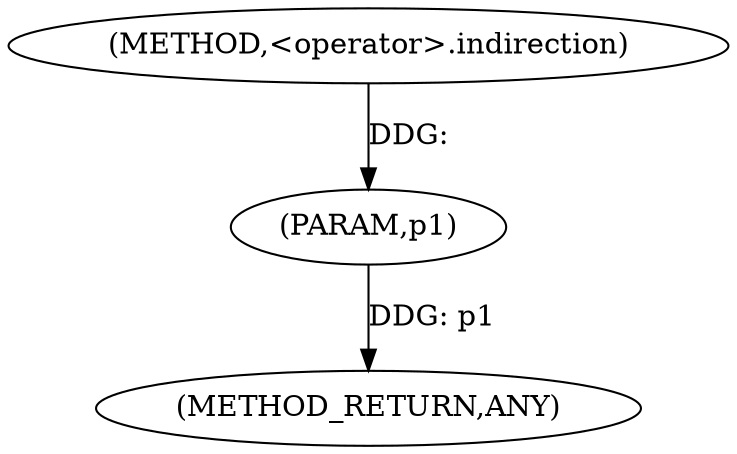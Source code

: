 
digraph "&lt;operator&gt;.indirection" {  

"2043" [label = "(METHOD,&lt;operator&gt;.indirection)" ]

"2046" [label = "(METHOD_RETURN,ANY)" ]

"2044" [label = "(PARAM,p1)" ]

  "2044" -> "2046"  [ label = "DDG: p1"] 

  "2043" -> "2044"  [ label = "DDG: "] 

}